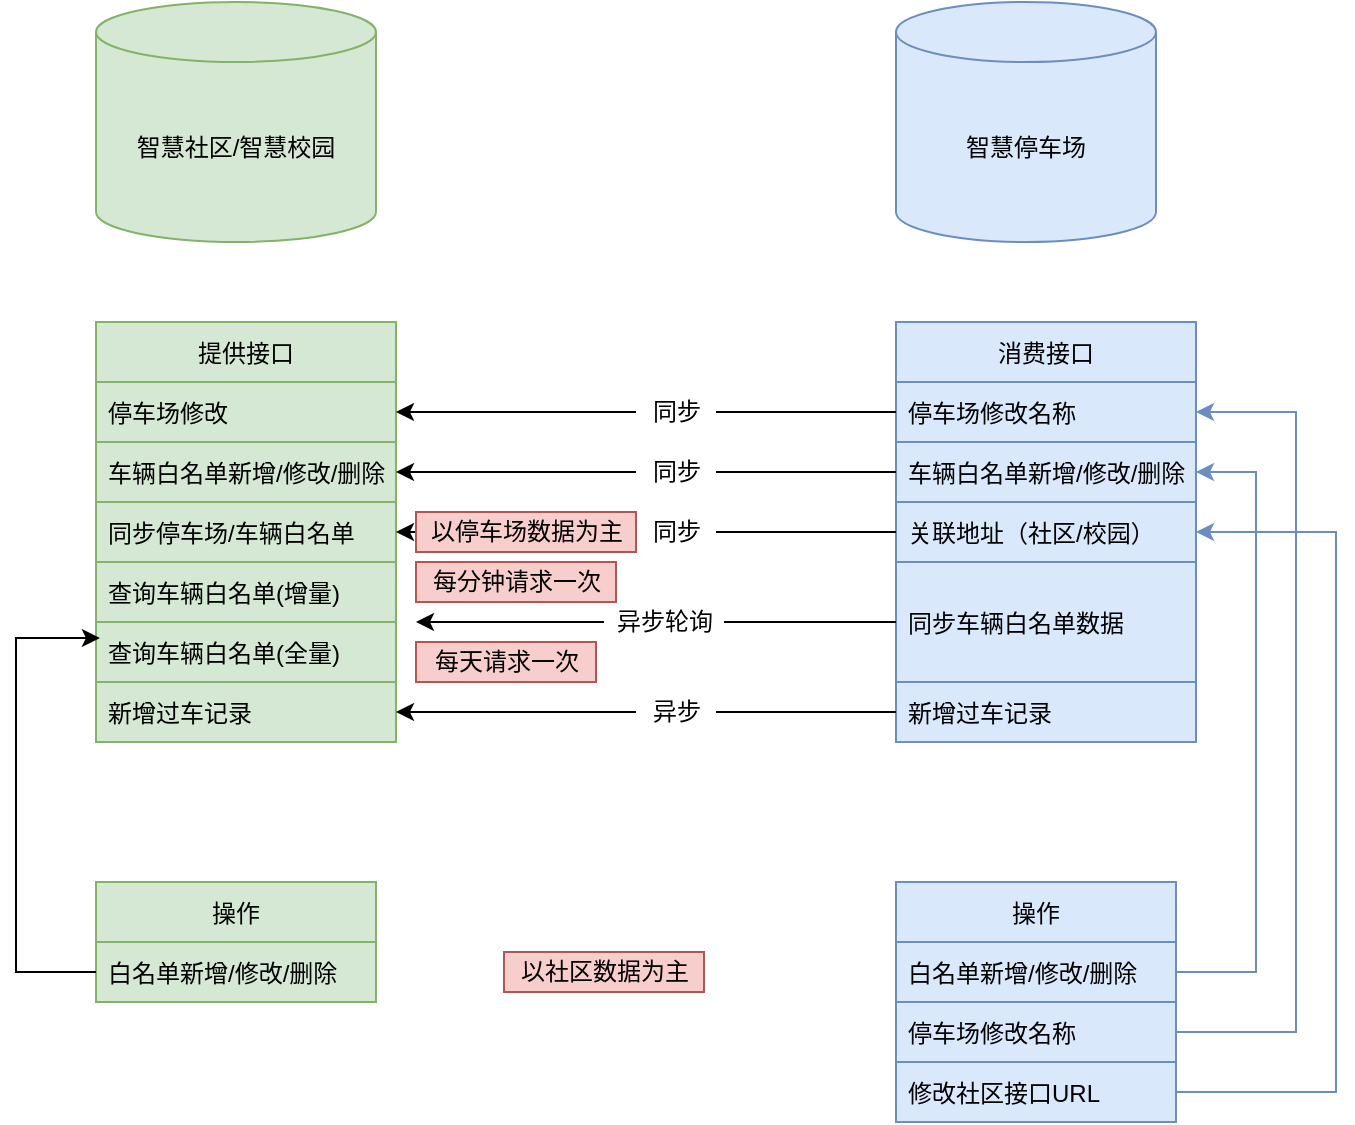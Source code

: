 <mxfile version="16.2.4" type="github">
  <diagram id="dkBk7fBYtChry3igKEyx" name="Page-1">
    <mxGraphModel dx="1422" dy="800" grid="1" gridSize="10" guides="1" tooltips="1" connect="1" arrows="1" fold="1" page="1" pageScale="1" pageWidth="827" pageHeight="1169" math="0" shadow="0">
      <root>
        <mxCell id="0" />
        <mxCell id="1" parent="0" />
        <mxCell id="d-ATXAiqCZRwMQbicWxe-3" value="智慧社区/智慧校园" style="shape=cylinder3;whiteSpace=wrap;html=1;boundedLbl=1;backgroundOutline=1;size=15;fillColor=#d5e8d4;strokeColor=#82b366;" parent="1" vertex="1">
          <mxGeometry x="160" y="200" width="140" height="120" as="geometry" />
        </mxCell>
        <mxCell id="d-ATXAiqCZRwMQbicWxe-4" value="智慧停车场" style="shape=cylinder3;whiteSpace=wrap;html=1;boundedLbl=1;backgroundOutline=1;size=15;fillColor=#dae8fc;strokeColor=#6c8ebf;" parent="1" vertex="1">
          <mxGeometry x="560" y="200" width="130" height="120" as="geometry" />
        </mxCell>
        <mxCell id="d-ATXAiqCZRwMQbicWxe-7" value="提供接口" style="swimlane;fontStyle=0;childLayout=stackLayout;horizontal=1;startSize=30;horizontalStack=0;resizeParent=1;resizeParentMax=0;resizeLast=0;collapsible=1;marginBottom=0;fillColor=#d5e8d4;strokeColor=#82b366;" parent="1" vertex="1">
          <mxGeometry x="160" y="360" width="150" height="210" as="geometry">
            <mxRectangle x="160" y="360" width="80" height="30" as="alternateBounds" />
          </mxGeometry>
        </mxCell>
        <mxCell id="d-ATXAiqCZRwMQbicWxe-8" value="停车场修改" style="text;strokeColor=#82b366;fillColor=#d5e8d4;align=left;verticalAlign=middle;spacingLeft=4;spacingRight=4;overflow=hidden;points=[[0,0.5],[1,0.5]];portConstraint=eastwest;rotatable=0;" parent="d-ATXAiqCZRwMQbicWxe-7" vertex="1">
          <mxGeometry y="30" width="150" height="30" as="geometry" />
        </mxCell>
        <mxCell id="d-ATXAiqCZRwMQbicWxe-9" value="车辆白名单新增/修改/删除" style="text;strokeColor=#82b366;fillColor=#d5e8d4;align=left;verticalAlign=middle;spacingLeft=4;spacingRight=4;overflow=hidden;points=[[0,0.5],[1,0.5]];portConstraint=eastwest;rotatable=0;" parent="d-ATXAiqCZRwMQbicWxe-7" vertex="1">
          <mxGeometry y="60" width="150" height="30" as="geometry" />
        </mxCell>
        <mxCell id="d-ATXAiqCZRwMQbicWxe-10" value="同步停车场/车辆白名单" style="text;strokeColor=#82b366;fillColor=#d5e8d4;align=left;verticalAlign=middle;spacingLeft=4;spacingRight=4;overflow=hidden;points=[[0,0.5],[1,0.5]];portConstraint=eastwest;rotatable=0;" parent="d-ATXAiqCZRwMQbicWxe-7" vertex="1">
          <mxGeometry y="90" width="150" height="30" as="geometry" />
        </mxCell>
        <mxCell id="d-ATXAiqCZRwMQbicWxe-41" value="" style="group;strokeColor=#82b366;fillColor=#d5e8d4;" parent="d-ATXAiqCZRwMQbicWxe-7" vertex="1" connectable="0">
          <mxGeometry y="120" width="150" height="60" as="geometry" />
        </mxCell>
        <mxCell id="d-ATXAiqCZRwMQbicWxe-36" value="查询车辆白名单(增量)" style="text;strokeColor=#82b366;fillColor=#d5e8d4;align=left;verticalAlign=middle;spacingLeft=4;spacingRight=4;overflow=hidden;points=[[0,0.5],[1,0.5]];portConstraint=eastwest;rotatable=0;" parent="d-ATXAiqCZRwMQbicWxe-41" vertex="1">
          <mxGeometry width="150" height="30" as="geometry" />
        </mxCell>
        <mxCell id="d-ATXAiqCZRwMQbicWxe-37" value="查询车辆白名单(全量)" style="text;strokeColor=#82b366;fillColor=#d5e8d4;align=left;verticalAlign=middle;spacingLeft=4;spacingRight=4;overflow=hidden;points=[[0,0.5],[1,0.5]];portConstraint=eastwest;rotatable=0;" parent="d-ATXAiqCZRwMQbicWxe-41" vertex="1">
          <mxGeometry y="30" width="150" height="30" as="geometry" />
        </mxCell>
        <mxCell id="d-ATXAiqCZRwMQbicWxe-58" value="新增过车记录" style="text;strokeColor=#82b366;fillColor=#d5e8d4;align=left;verticalAlign=middle;spacingLeft=4;spacingRight=4;overflow=hidden;points=[[0,0.5],[1,0.5]];portConstraint=eastwest;rotatable=0;" parent="d-ATXAiqCZRwMQbicWxe-7" vertex="1">
          <mxGeometry y="180" width="150" height="30" as="geometry" />
        </mxCell>
        <mxCell id="d-ATXAiqCZRwMQbicWxe-11" value="消费接口" style="swimlane;fontStyle=0;childLayout=stackLayout;horizontal=1;startSize=30;horizontalStack=0;resizeParent=1;resizeParentMax=0;resizeLast=0;collapsible=1;marginBottom=0;fillColor=#dae8fc;strokeColor=#6c8ebf;" parent="1" vertex="1">
          <mxGeometry x="560" y="360" width="150" height="210" as="geometry">
            <mxRectangle x="560" y="360" width="80" height="30" as="alternateBounds" />
          </mxGeometry>
        </mxCell>
        <mxCell id="d-ATXAiqCZRwMQbicWxe-12" value="停车场修改名称" style="text;strokeColor=#6c8ebf;fillColor=#dae8fc;align=left;verticalAlign=middle;spacingLeft=4;spacingRight=4;overflow=hidden;points=[[0,0.5],[1,0.5]];portConstraint=eastwest;rotatable=0;" parent="d-ATXAiqCZRwMQbicWxe-11" vertex="1">
          <mxGeometry y="30" width="150" height="30" as="geometry" />
        </mxCell>
        <mxCell id="d-ATXAiqCZRwMQbicWxe-13" value="车辆白名单新增/修改/删除" style="text;strokeColor=#6c8ebf;fillColor=#dae8fc;align=left;verticalAlign=middle;spacingLeft=4;spacingRight=4;overflow=hidden;points=[[0,0.5],[1,0.5]];portConstraint=eastwest;rotatable=0;" parent="d-ATXAiqCZRwMQbicWxe-11" vertex="1">
          <mxGeometry y="60" width="150" height="30" as="geometry" />
        </mxCell>
        <mxCell id="d-ATXAiqCZRwMQbicWxe-14" value="关联地址（社区/校园）" style="text;strokeColor=#6c8ebf;fillColor=#dae8fc;align=left;verticalAlign=middle;spacingLeft=4;spacingRight=4;overflow=hidden;points=[[0,0.5],[1,0.5]];portConstraint=eastwest;rotatable=0;labelBackgroundColor=none;" parent="d-ATXAiqCZRwMQbicWxe-11" vertex="1">
          <mxGeometry y="90" width="150" height="30" as="geometry" />
        </mxCell>
        <mxCell id="d-ATXAiqCZRwMQbicWxe-38" value="同步车辆白名单数据" style="text;strokeColor=#6c8ebf;fillColor=#dae8fc;align=left;verticalAlign=middle;spacingLeft=4;spacingRight=4;overflow=hidden;points=[[0,0.5],[1,0.5]];portConstraint=eastwest;rotatable=0;" parent="d-ATXAiqCZRwMQbicWxe-11" vertex="1">
          <mxGeometry y="120" width="150" height="60" as="geometry" />
        </mxCell>
        <mxCell id="d-ATXAiqCZRwMQbicWxe-59" value="新增过车记录" style="text;strokeColor=#6c8ebf;fillColor=#dae8fc;align=left;verticalAlign=middle;spacingLeft=4;spacingRight=4;overflow=hidden;points=[[0,0.5],[1,0.5]];portConstraint=eastwest;rotatable=0;labelBackgroundColor=none;" parent="d-ATXAiqCZRwMQbicWxe-11" vertex="1">
          <mxGeometry y="180" width="150" height="30" as="geometry" />
        </mxCell>
        <mxCell id="d-ATXAiqCZRwMQbicWxe-16" style="edgeStyle=orthogonalEdgeStyle;rounded=0;orthogonalLoop=1;jettySize=auto;html=1;exitX=0;exitY=0.5;exitDx=0;exitDy=0;startArrow=none;" parent="1" source="d-ATXAiqCZRwMQbicWxe-20" target="d-ATXAiqCZRwMQbicWxe-8" edge="1">
          <mxGeometry relative="1" as="geometry" />
        </mxCell>
        <mxCell id="d-ATXAiqCZRwMQbicWxe-17" style="edgeStyle=orthogonalEdgeStyle;rounded=0;orthogonalLoop=1;jettySize=auto;html=1;exitX=0;exitY=0.5;exitDx=0;exitDy=0;startArrow=none;" parent="1" source="d-ATXAiqCZRwMQbicWxe-21" target="d-ATXAiqCZRwMQbicWxe-9" edge="1">
          <mxGeometry relative="1" as="geometry" />
        </mxCell>
        <mxCell id="d-ATXAiqCZRwMQbicWxe-19" style="edgeStyle=orthogonalEdgeStyle;rounded=0;orthogonalLoop=1;jettySize=auto;html=1;exitX=0;exitY=0.5;exitDx=0;exitDy=0;entryX=1;entryY=0.5;entryDx=0;entryDy=0;startArrow=none;" parent="1" source="d-ATXAiqCZRwMQbicWxe-64" target="d-ATXAiqCZRwMQbicWxe-10" edge="1">
          <mxGeometry relative="1" as="geometry" />
        </mxCell>
        <mxCell id="d-ATXAiqCZRwMQbicWxe-21" value="同步" style="text;html=1;align=center;verticalAlign=middle;resizable=0;points=[];autosize=1;strokeColor=none;fillColor=none;" parent="1" vertex="1">
          <mxGeometry x="430" y="425" width="40" height="20" as="geometry" />
        </mxCell>
        <mxCell id="d-ATXAiqCZRwMQbicWxe-22" value="" style="edgeStyle=orthogonalEdgeStyle;rounded=0;orthogonalLoop=1;jettySize=auto;html=1;exitX=0;exitY=0.5;exitDx=0;exitDy=0;endArrow=none;" parent="1" source="d-ATXAiqCZRwMQbicWxe-13" target="d-ATXAiqCZRwMQbicWxe-21" edge="1">
          <mxGeometry relative="1" as="geometry">
            <mxPoint x="560" y="435" as="sourcePoint" />
            <mxPoint x="330" y="435" as="targetPoint" />
          </mxGeometry>
        </mxCell>
        <mxCell id="d-ATXAiqCZRwMQbicWxe-20" value="同步" style="text;html=1;align=center;verticalAlign=middle;resizable=0;points=[];autosize=1;strokeColor=none;fillColor=none;" parent="1" vertex="1">
          <mxGeometry x="430" y="395" width="40" height="20" as="geometry" />
        </mxCell>
        <mxCell id="d-ATXAiqCZRwMQbicWxe-23" value="" style="edgeStyle=orthogonalEdgeStyle;rounded=0;orthogonalLoop=1;jettySize=auto;html=1;exitX=0;exitY=0.5;exitDx=0;exitDy=0;endArrow=none;" parent="1" source="d-ATXAiqCZRwMQbicWxe-12" target="d-ATXAiqCZRwMQbicWxe-20" edge="1">
          <mxGeometry relative="1" as="geometry">
            <mxPoint x="560" y="405" as="sourcePoint" />
            <mxPoint x="330" y="405" as="targetPoint" />
          </mxGeometry>
        </mxCell>
        <mxCell id="d-ATXAiqCZRwMQbicWxe-24" value="同步" style="text;html=1;align=center;verticalAlign=middle;resizable=0;points=[];autosize=1;strokeColor=none;fillColor=none;" parent="1" vertex="1">
          <mxGeometry x="430" y="455" width="40" height="20" as="geometry" />
        </mxCell>
        <mxCell id="d-ATXAiqCZRwMQbicWxe-25" value="" style="edgeStyle=orthogonalEdgeStyle;rounded=0;orthogonalLoop=1;jettySize=auto;html=1;exitX=0;exitY=0.5;exitDx=0;exitDy=0;entryX=1;entryY=0.5;entryDx=0;entryDy=0;endArrow=none;" parent="1" source="d-ATXAiqCZRwMQbicWxe-14" target="d-ATXAiqCZRwMQbicWxe-24" edge="1">
          <mxGeometry relative="1" as="geometry">
            <mxPoint x="560" y="465" as="sourcePoint" />
            <mxPoint x="330" y="465" as="targetPoint" />
          </mxGeometry>
        </mxCell>
        <mxCell id="d-ATXAiqCZRwMQbicWxe-45" style="edgeStyle=orthogonalEdgeStyle;rounded=0;orthogonalLoop=1;jettySize=auto;html=1;exitX=0;exitY=0.5;exitDx=0;exitDy=0;startArrow=none;" parent="1" source="d-ATXAiqCZRwMQbicWxe-44" edge="1">
          <mxGeometry relative="1" as="geometry">
            <mxPoint x="320" y="510" as="targetPoint" />
          </mxGeometry>
        </mxCell>
        <mxCell id="d-ATXAiqCZRwMQbicWxe-44" value="异步轮询" style="text;html=1;align=center;verticalAlign=middle;resizable=0;points=[];autosize=1;strokeColor=none;fillColor=none;" parent="1" vertex="1">
          <mxGeometry x="414" y="500" width="60" height="20" as="geometry" />
        </mxCell>
        <mxCell id="d-ATXAiqCZRwMQbicWxe-46" value="" style="edgeStyle=orthogonalEdgeStyle;rounded=0;orthogonalLoop=1;jettySize=auto;html=1;exitX=0;exitY=0.5;exitDx=0;exitDy=0;endArrow=none;" parent="1" source="d-ATXAiqCZRwMQbicWxe-38" target="d-ATXAiqCZRwMQbicWxe-44" edge="1">
          <mxGeometry relative="1" as="geometry">
            <mxPoint x="320" y="510" as="targetPoint" />
            <mxPoint x="560" y="510" as="sourcePoint" />
          </mxGeometry>
        </mxCell>
        <mxCell id="d-ATXAiqCZRwMQbicWxe-48" value="每分钟请求一次" style="text;html=1;align=center;verticalAlign=middle;resizable=0;points=[];autosize=1;strokeColor=#b85450;fillColor=#f8cecc;" parent="1" vertex="1">
          <mxGeometry x="320" y="480" width="100" height="20" as="geometry" />
        </mxCell>
        <mxCell id="d-ATXAiqCZRwMQbicWxe-49" value="每天请求一次" style="text;html=1;align=center;verticalAlign=middle;resizable=0;points=[];autosize=1;strokeColor=#b85450;fillColor=#f8cecc;" parent="1" vertex="1">
          <mxGeometry x="320" y="520" width="90" height="20" as="geometry" />
        </mxCell>
        <mxCell id="d-ATXAiqCZRwMQbicWxe-60" style="edgeStyle=orthogonalEdgeStyle;rounded=0;orthogonalLoop=1;jettySize=auto;html=1;exitX=0;exitY=0.5;exitDx=0;exitDy=0;fontColor=#FF0000;startArrow=none;" parent="1" source="d-ATXAiqCZRwMQbicWxe-61" target="d-ATXAiqCZRwMQbicWxe-58" edge="1">
          <mxGeometry relative="1" as="geometry" />
        </mxCell>
        <mxCell id="d-ATXAiqCZRwMQbicWxe-61" value="异步" style="text;html=1;align=center;verticalAlign=middle;resizable=0;points=[];autosize=1;strokeColor=none;fillColor=none;" parent="1" vertex="1">
          <mxGeometry x="430" y="545" width="40" height="20" as="geometry" />
        </mxCell>
        <mxCell id="d-ATXAiqCZRwMQbicWxe-62" value="" style="edgeStyle=orthogonalEdgeStyle;rounded=0;orthogonalLoop=1;jettySize=auto;html=1;exitX=0;exitY=0.5;exitDx=0;exitDy=0;fontColor=#FF0000;endArrow=none;" parent="1" source="d-ATXAiqCZRwMQbicWxe-59" target="d-ATXAiqCZRwMQbicWxe-61" edge="1">
          <mxGeometry relative="1" as="geometry">
            <mxPoint x="560" y="555" as="sourcePoint" />
            <mxPoint x="310" y="555" as="targetPoint" />
          </mxGeometry>
        </mxCell>
        <mxCell id="d-ATXAiqCZRwMQbicWxe-64" value="以停车场数据为主" style="text;html=1;align=center;verticalAlign=middle;resizable=0;points=[];autosize=1;strokeColor=#b85450;fillColor=#f8cecc;" parent="1" vertex="1">
          <mxGeometry x="320" y="455" width="110" height="20" as="geometry" />
        </mxCell>
        <mxCell id="d-ATXAiqCZRwMQbicWxe-65" value="" style="edgeStyle=orthogonalEdgeStyle;rounded=0;orthogonalLoop=1;jettySize=auto;html=1;exitX=0;exitY=0.5;exitDx=0;exitDy=0;entryX=1;entryY=0.5;entryDx=0;entryDy=0;startArrow=none;endArrow=none;" parent="1" source="d-ATXAiqCZRwMQbicWxe-24" target="d-ATXAiqCZRwMQbicWxe-64" edge="1">
          <mxGeometry relative="1" as="geometry">
            <mxPoint x="430" y="465" as="sourcePoint" />
            <mxPoint x="310" y="465" as="targetPoint" />
          </mxGeometry>
        </mxCell>
        <mxCell id="d-ATXAiqCZRwMQbicWxe-67" value="以社区数据为主" style="text;html=1;align=center;verticalAlign=middle;resizable=0;points=[];autosize=1;strokeColor=#b85450;fillColor=#f8cecc;" parent="1" vertex="1">
          <mxGeometry x="364" y="675" width="100" height="20" as="geometry" />
        </mxCell>
        <mxCell id="d-ATXAiqCZRwMQbicWxe-70" value="操作" style="swimlane;fontStyle=0;childLayout=stackLayout;horizontal=1;startSize=30;horizontalStack=0;resizeParent=1;resizeParentMax=0;resizeLast=0;collapsible=1;marginBottom=0;labelBackgroundColor=none;strokeColor=#82b366;fillColor=#d5e8d4;" parent="1" vertex="1">
          <mxGeometry x="160" y="640" width="140" height="60" as="geometry" />
        </mxCell>
        <mxCell id="d-ATXAiqCZRwMQbicWxe-71" value="白名单新增/修改/删除" style="text;strokeColor=#82b366;fillColor=#d5e8d4;align=left;verticalAlign=middle;spacingLeft=4;spacingRight=4;overflow=hidden;points=[[0,0.5],[1,0.5]];portConstraint=eastwest;rotatable=0;labelBackgroundColor=none;" parent="d-ATXAiqCZRwMQbicWxe-70" vertex="1">
          <mxGeometry y="30" width="140" height="30" as="geometry" />
        </mxCell>
        <mxCell id="d-ATXAiqCZRwMQbicWxe-74" value="操作" style="swimlane;fontStyle=0;childLayout=stackLayout;horizontal=1;startSize=30;horizontalStack=0;resizeParent=1;resizeParentMax=0;resizeLast=0;collapsible=1;marginBottom=0;labelBackgroundColor=none;strokeColor=#6c8ebf;fillColor=#dae8fc;" parent="1" vertex="1">
          <mxGeometry x="560" y="640" width="140" height="120" as="geometry" />
        </mxCell>
        <mxCell id="d-ATXAiqCZRwMQbicWxe-75" value="白名单新增/修改/删除" style="text;strokeColor=#6c8ebf;fillColor=#dae8fc;align=left;verticalAlign=middle;spacingLeft=4;spacingRight=4;overflow=hidden;points=[[0,0.5],[1,0.5]];portConstraint=eastwest;rotatable=0;labelBackgroundColor=none;" parent="d-ATXAiqCZRwMQbicWxe-74" vertex="1">
          <mxGeometry y="30" width="140" height="30" as="geometry" />
        </mxCell>
        <mxCell id="d-ATXAiqCZRwMQbicWxe-76" value="停车场修改名称" style="text;strokeColor=#6c8ebf;fillColor=#dae8fc;align=left;verticalAlign=middle;spacingLeft=4;spacingRight=4;overflow=hidden;points=[[0,0.5],[1,0.5]];portConstraint=eastwest;rotatable=0;labelBackgroundColor=none;" parent="d-ATXAiqCZRwMQbicWxe-74" vertex="1">
          <mxGeometry y="60" width="140" height="30" as="geometry" />
        </mxCell>
        <mxCell id="BNzcDI2xxSdKJg1rB0T1-1" value="修改社区接口URL" style="text;strokeColor=#6c8ebf;fillColor=#dae8fc;align=left;verticalAlign=middle;spacingLeft=4;spacingRight=4;overflow=hidden;points=[[0,0.5],[1,0.5]];portConstraint=eastwest;rotatable=0;labelBackgroundColor=none;" parent="d-ATXAiqCZRwMQbicWxe-74" vertex="1">
          <mxGeometry y="90" width="140" height="30" as="geometry" />
        </mxCell>
        <mxCell id="d-ATXAiqCZRwMQbicWxe-79" style="edgeStyle=orthogonalEdgeStyle;rounded=0;orthogonalLoop=1;jettySize=auto;html=1;exitX=0;exitY=0.5;exitDx=0;exitDy=0;entryX=0.013;entryY=0.267;entryDx=0;entryDy=0;entryPerimeter=0;fontColor=#000000;" parent="1" source="d-ATXAiqCZRwMQbicWxe-71" target="d-ATXAiqCZRwMQbicWxe-37" edge="1">
          <mxGeometry relative="1" as="geometry">
            <Array as="points">
              <mxPoint x="120" y="685" />
              <mxPoint x="120" y="518" />
            </Array>
          </mxGeometry>
        </mxCell>
        <mxCell id="d-ATXAiqCZRwMQbicWxe-80" style="edgeStyle=orthogonalEdgeStyle;rounded=0;orthogonalLoop=1;jettySize=auto;html=1;exitX=1;exitY=0.5;exitDx=0;exitDy=0;entryX=1;entryY=0.5;entryDx=0;entryDy=0;fontColor=#000000;fillColor=#dae8fc;strokeColor=#6c8ebf;" parent="1" source="d-ATXAiqCZRwMQbicWxe-75" target="d-ATXAiqCZRwMQbicWxe-13" edge="1">
          <mxGeometry relative="1" as="geometry">
            <Array as="points">
              <mxPoint x="740" y="685" />
              <mxPoint x="740" y="435" />
            </Array>
          </mxGeometry>
        </mxCell>
        <mxCell id="d-ATXAiqCZRwMQbicWxe-81" style="edgeStyle=orthogonalEdgeStyle;rounded=0;orthogonalLoop=1;jettySize=auto;html=1;exitX=1;exitY=0.5;exitDx=0;exitDy=0;entryX=1;entryY=0.5;entryDx=0;entryDy=0;fontColor=#000000;fillColor=#dae8fc;strokeColor=#6c8ebf;" parent="1" source="d-ATXAiqCZRwMQbicWxe-76" target="d-ATXAiqCZRwMQbicWxe-12" edge="1">
          <mxGeometry relative="1" as="geometry">
            <Array as="points">
              <mxPoint x="760" y="715" />
              <mxPoint x="760" y="405" />
            </Array>
          </mxGeometry>
        </mxCell>
        <mxCell id="BNzcDI2xxSdKJg1rB0T1-2" style="edgeStyle=orthogonalEdgeStyle;rounded=0;orthogonalLoop=1;jettySize=auto;html=1;exitX=1;exitY=0.5;exitDx=0;exitDy=0;entryX=1;entryY=0.5;entryDx=0;entryDy=0;fillColor=#dae8fc;strokeColor=#6c8ebf;" parent="1" source="BNzcDI2xxSdKJg1rB0T1-1" target="d-ATXAiqCZRwMQbicWxe-14" edge="1">
          <mxGeometry relative="1" as="geometry">
            <Array as="points">
              <mxPoint x="780" y="745" />
              <mxPoint x="780" y="465" />
            </Array>
          </mxGeometry>
        </mxCell>
      </root>
    </mxGraphModel>
  </diagram>
</mxfile>
